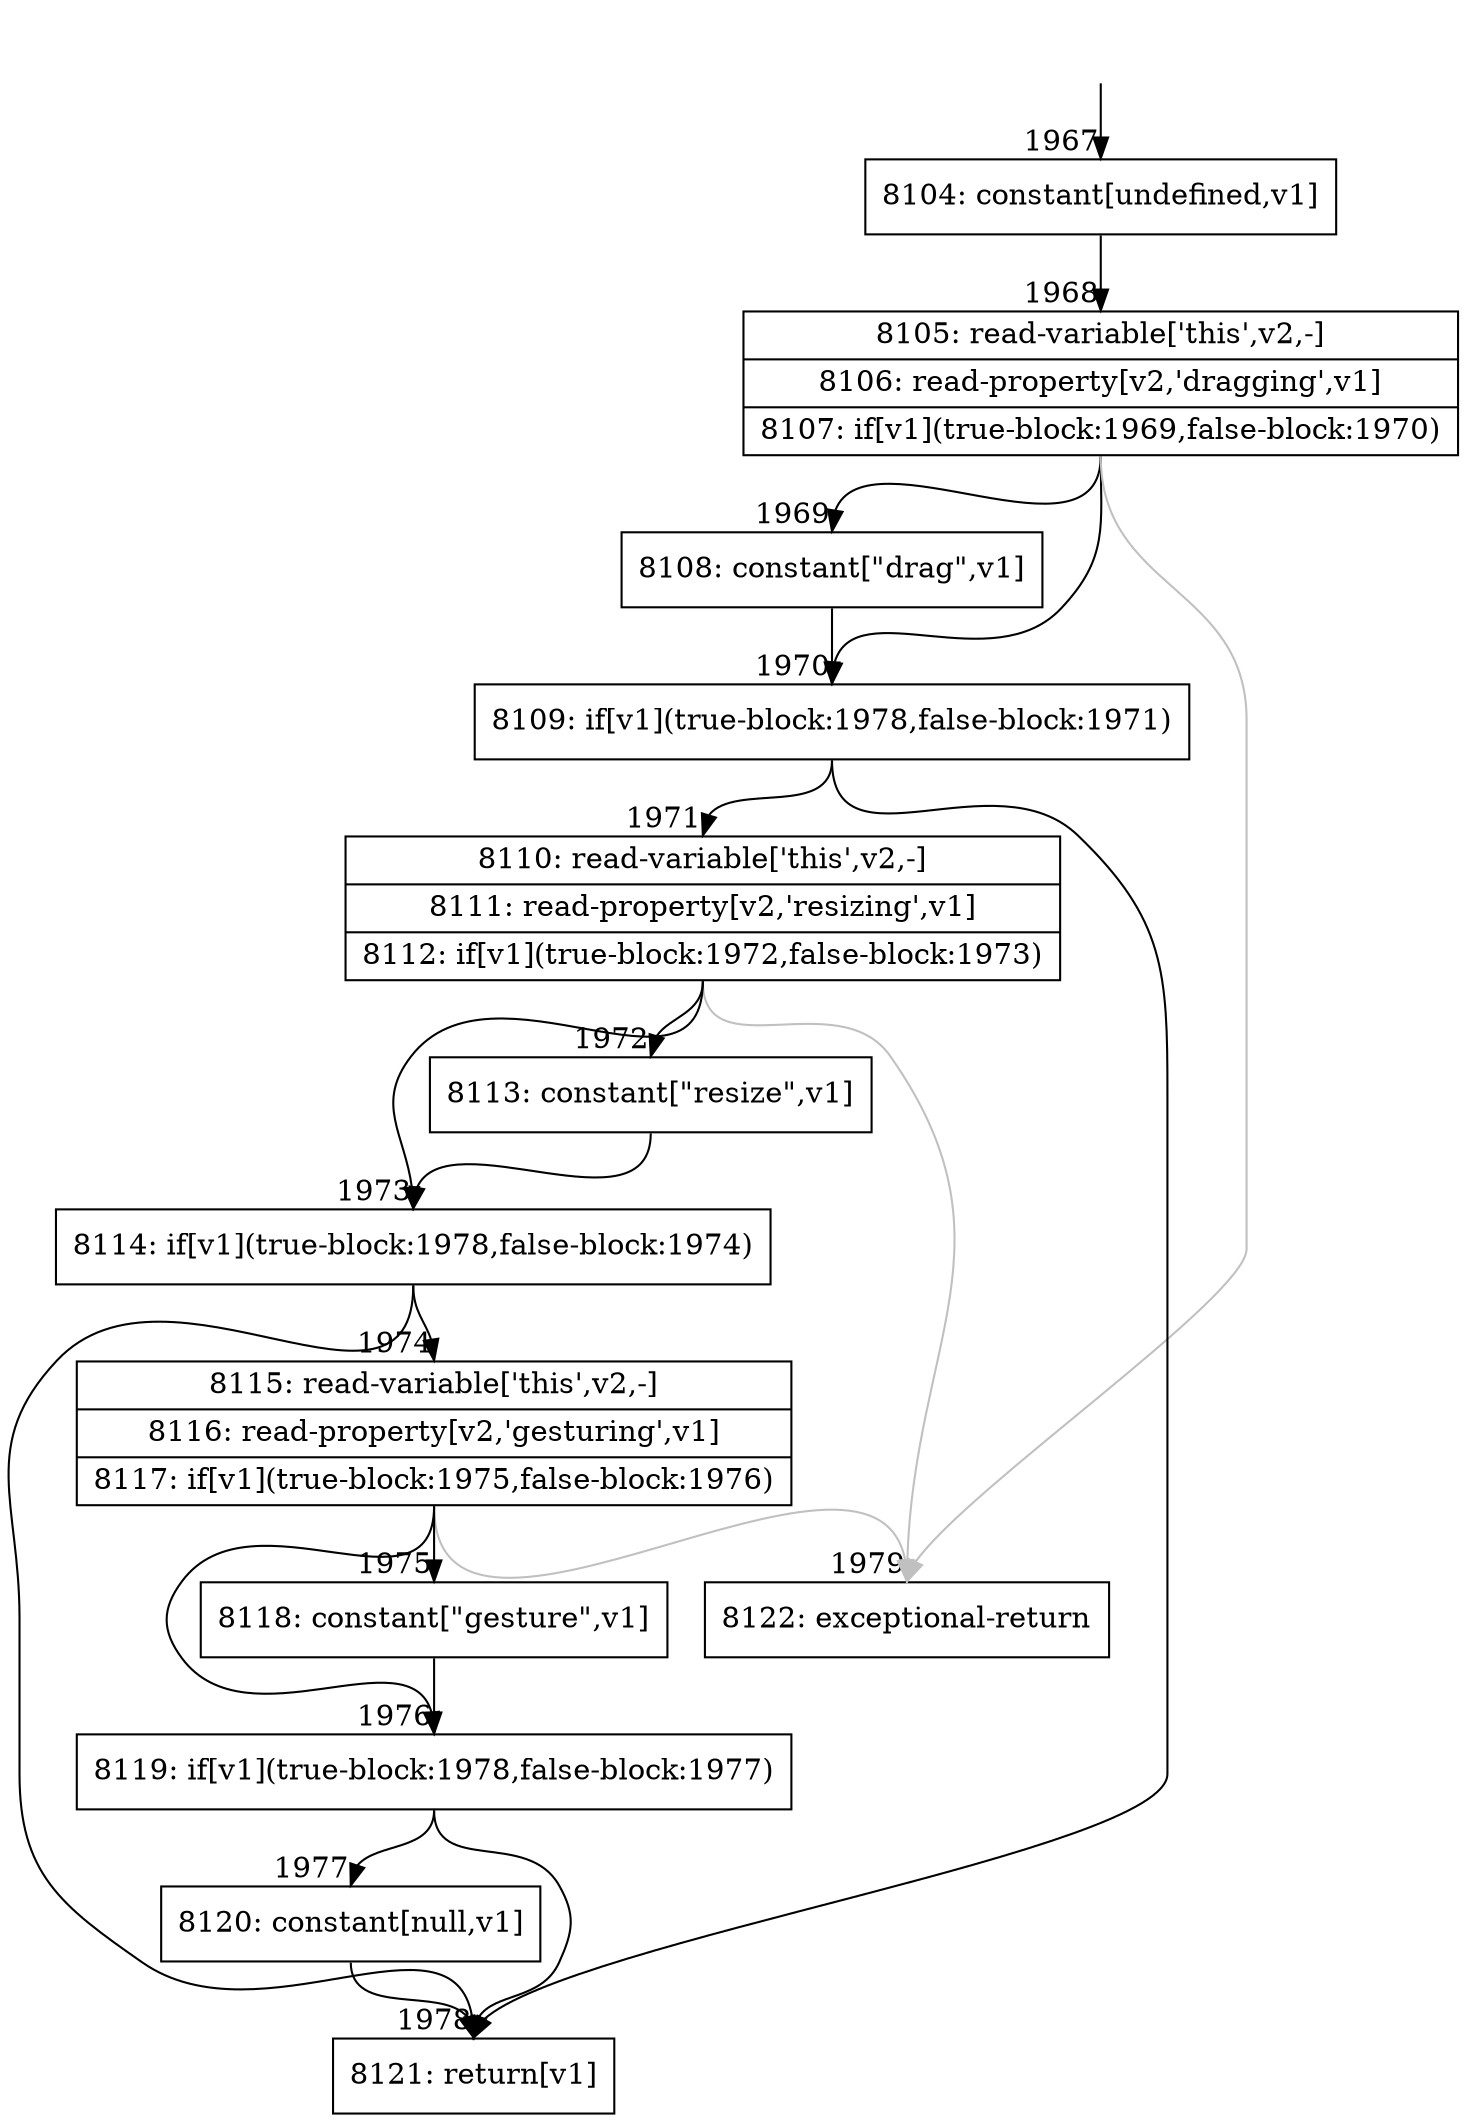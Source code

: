 digraph {
rankdir="TD"
BB_entry94[shape=none,label=""];
BB_entry94 -> BB1967 [tailport=s, headport=n, headlabel="    1967"]
BB1967 [shape=record label="{8104: constant[undefined,v1]}" ] 
BB1967 -> BB1968 [tailport=s, headport=n, headlabel="      1968"]
BB1968 [shape=record label="{8105: read-variable['this',v2,-]|8106: read-property[v2,'dragging',v1]|8107: if[v1](true-block:1969,false-block:1970)}" ] 
BB1968 -> BB1970 [tailport=s, headport=n, headlabel="      1970"]
BB1968 -> BB1969 [tailport=s, headport=n, headlabel="      1969"]
BB1968 -> BB1979 [tailport=s, headport=n, color=gray, headlabel="      1979"]
BB1969 [shape=record label="{8108: constant[\"drag\",v1]}" ] 
BB1969 -> BB1970 [tailport=s, headport=n]
BB1970 [shape=record label="{8109: if[v1](true-block:1978,false-block:1971)}" ] 
BB1970 -> BB1978 [tailport=s, headport=n, headlabel="      1978"]
BB1970 -> BB1971 [tailport=s, headport=n, headlabel="      1971"]
BB1971 [shape=record label="{8110: read-variable['this',v2,-]|8111: read-property[v2,'resizing',v1]|8112: if[v1](true-block:1972,false-block:1973)}" ] 
BB1971 -> BB1973 [tailport=s, headport=n, headlabel="      1973"]
BB1971 -> BB1972 [tailport=s, headport=n, headlabel="      1972"]
BB1971 -> BB1979 [tailport=s, headport=n, color=gray]
BB1972 [shape=record label="{8113: constant[\"resize\",v1]}" ] 
BB1972 -> BB1973 [tailport=s, headport=n]
BB1973 [shape=record label="{8114: if[v1](true-block:1978,false-block:1974)}" ] 
BB1973 -> BB1978 [tailport=s, headport=n]
BB1973 -> BB1974 [tailport=s, headport=n, headlabel="      1974"]
BB1974 [shape=record label="{8115: read-variable['this',v2,-]|8116: read-property[v2,'gesturing',v1]|8117: if[v1](true-block:1975,false-block:1976)}" ] 
BB1974 -> BB1976 [tailport=s, headport=n, headlabel="      1976"]
BB1974 -> BB1975 [tailport=s, headport=n, headlabel="      1975"]
BB1974 -> BB1979 [tailport=s, headport=n, color=gray]
BB1975 [shape=record label="{8118: constant[\"gesture\",v1]}" ] 
BB1975 -> BB1976 [tailport=s, headport=n]
BB1976 [shape=record label="{8119: if[v1](true-block:1978,false-block:1977)}" ] 
BB1976 -> BB1978 [tailport=s, headport=n]
BB1976 -> BB1977 [tailport=s, headport=n, headlabel="      1977"]
BB1977 [shape=record label="{8120: constant[null,v1]}" ] 
BB1977 -> BB1978 [tailport=s, headport=n]
BB1978 [shape=record label="{8121: return[v1]}" ] 
BB1979 [shape=record label="{8122: exceptional-return}" ] 
//#$~ 2567
}
